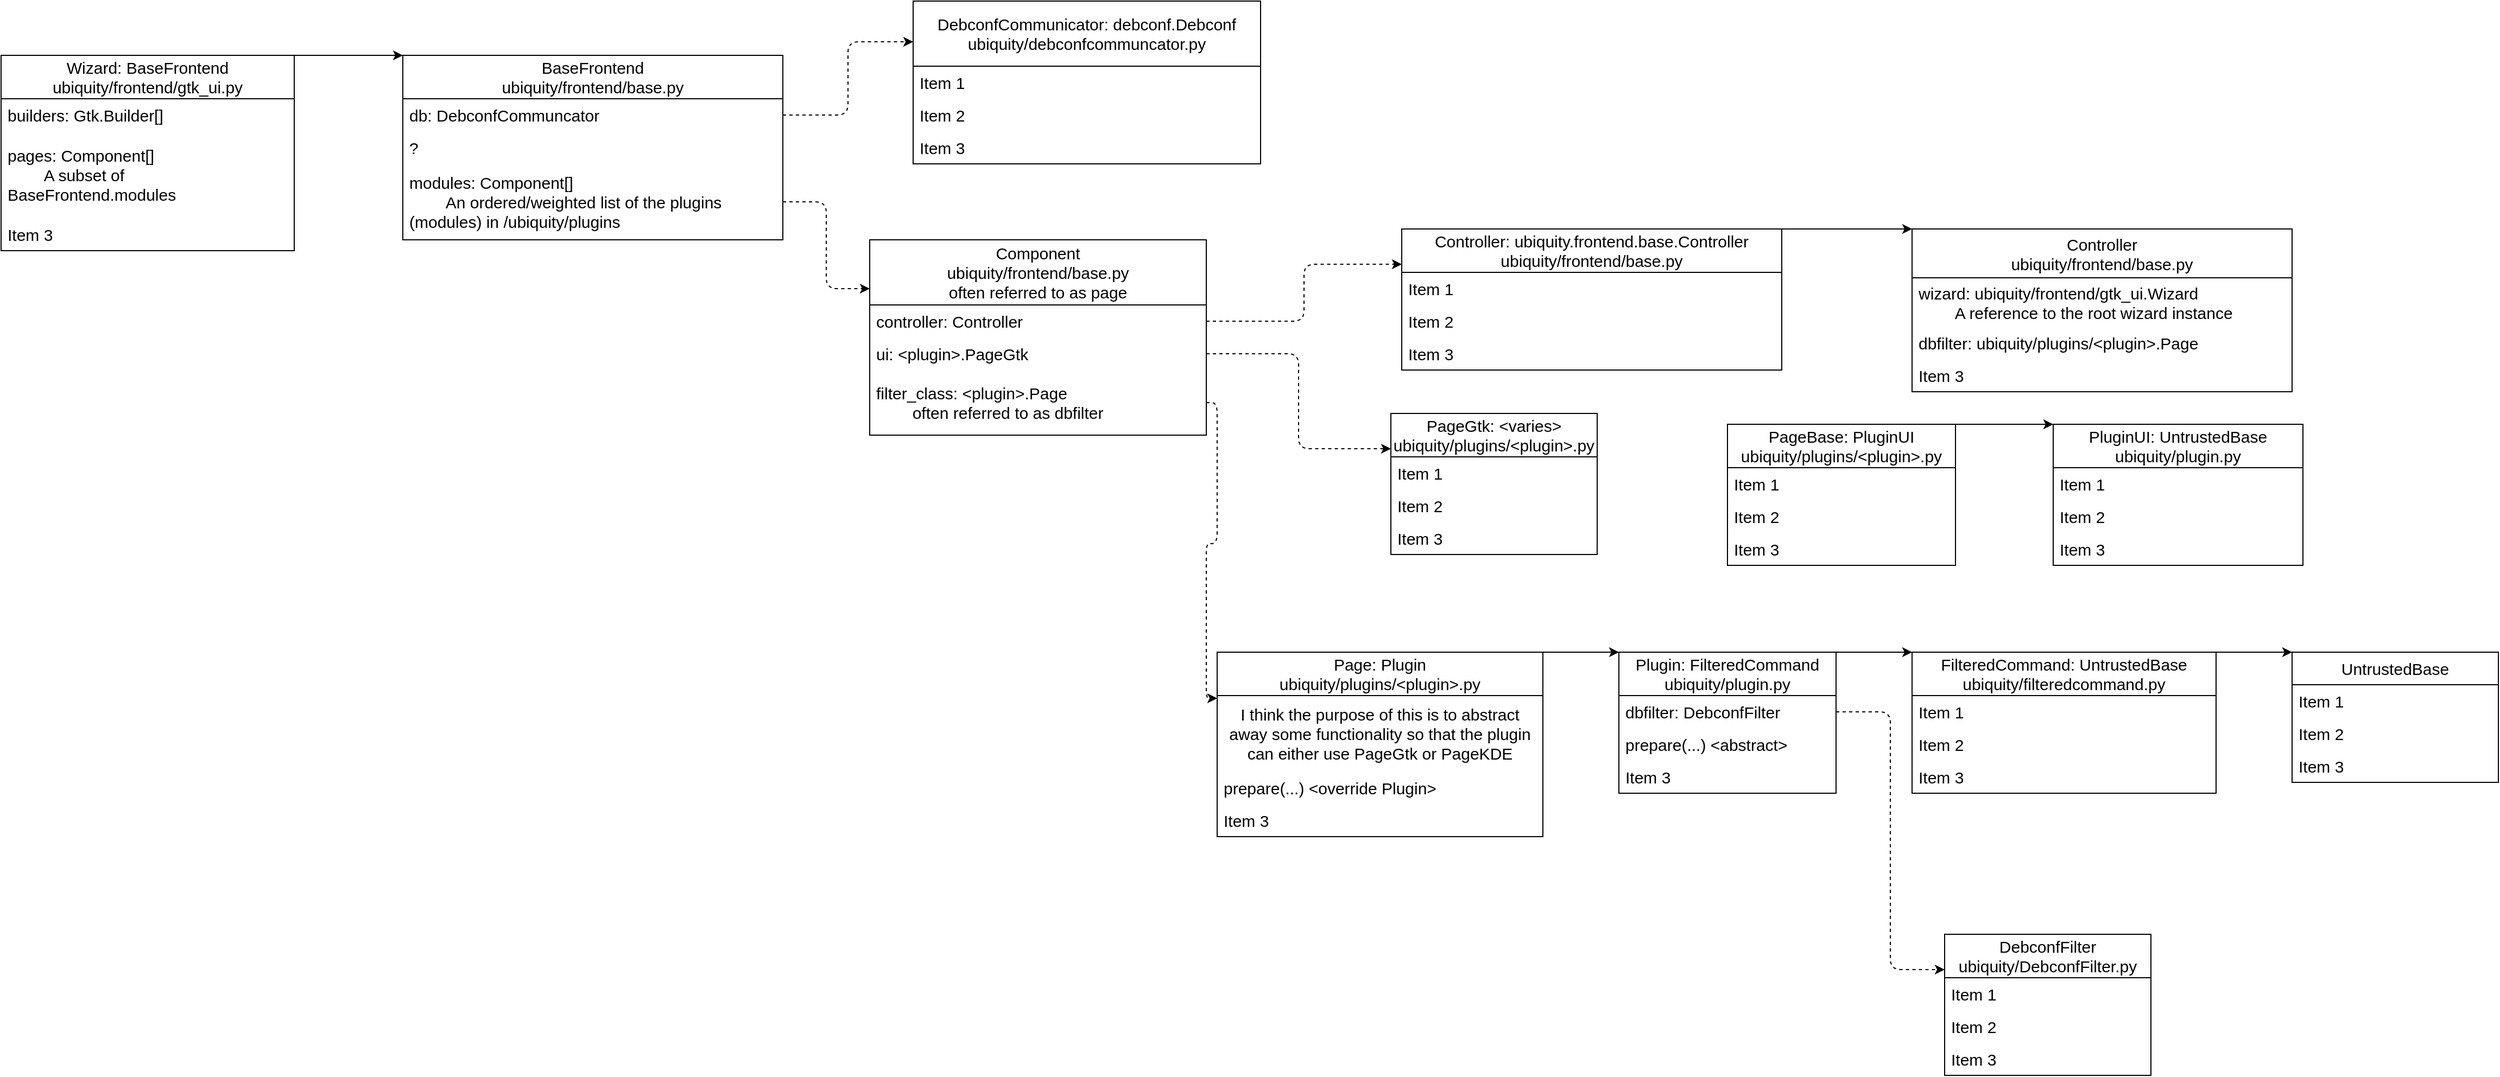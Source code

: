 <mxfile>
    <diagram id="BbroxSyTSzIIFS9SlUYn" name="Page-1">
        <mxGraphModel dx="1192" dy="506" grid="1" gridSize="10" guides="1" tooltips="1" connect="1" arrows="1" fold="1" page="0" pageScale="1" pageWidth="850" pageHeight="1100" math="0" shadow="0">
            <root>
                <mxCell id="0"/>
                <mxCell id="1" parent="0"/>
                <mxCell id="22" style="edgeStyle=none;html=1;exitX=1;exitY=0;exitDx=0;exitDy=0;entryX=0;entryY=0;entryDx=0;entryDy=0;fontSize=15;" parent="1" source="6" target="14" edge="1">
                    <mxGeometry relative="1" as="geometry"/>
                </mxCell>
                <mxCell id="6" value="Wizard: BaseFrontend&lt;br style=&quot;font-size: 15px;&quot;&gt;ubiquity/frontend/gtk_ui.py" style="swimlane;fontStyle=0;childLayout=stackLayout;horizontal=1;startSize=40;horizontalStack=0;resizeParent=1;resizeParentMax=0;resizeLast=0;collapsible=1;marginBottom=0;whiteSpace=wrap;html=1;fontSize=15;" parent="1" vertex="1">
                    <mxGeometry x="-190" y="80" width="270" height="180" as="geometry"/>
                </mxCell>
                <mxCell id="7" value="builders: Gtk.Builder[]" style="text;strokeColor=none;fillColor=none;align=left;verticalAlign=middle;spacingLeft=4;spacingRight=4;overflow=hidden;points=[[0,0.5],[1,0.5]];portConstraint=eastwest;rotatable=0;whiteSpace=wrap;html=1;fontSize=15;" parent="6" vertex="1">
                    <mxGeometry y="40" width="270" height="30" as="geometry"/>
                </mxCell>
                <mxCell id="8" value="pages: Component[]&lt;br&gt;&lt;span style=&quot;white-space: pre;&quot;&gt;&#9;&lt;/span&gt;A subset of BaseFrontend.modules" style="text;strokeColor=none;fillColor=none;align=left;verticalAlign=middle;spacingLeft=4;spacingRight=4;overflow=hidden;points=[[0,0.5],[1,0.5]];portConstraint=eastwest;rotatable=0;whiteSpace=wrap;html=1;fontSize=15;" parent="6" vertex="1">
                    <mxGeometry y="70" width="270" height="80" as="geometry"/>
                </mxCell>
                <mxCell id="9" value="Item 3" style="text;strokeColor=none;fillColor=none;align=left;verticalAlign=middle;spacingLeft=4;spacingRight=4;overflow=hidden;points=[[0,0.5],[1,0.5]];portConstraint=eastwest;rotatable=0;whiteSpace=wrap;html=1;fontSize=15;" parent="6" vertex="1">
                    <mxGeometry y="150" width="270" height="30" as="geometry"/>
                </mxCell>
                <mxCell id="10" value="DebconfCommunicator: debconf.Debconf&lt;br style=&quot;font-size: 15px;&quot;&gt;ubiquity/debconfcommuncator.py" style="swimlane;fontStyle=0;childLayout=stackLayout;horizontal=1;startSize=60;horizontalStack=0;resizeParent=1;resizeParentMax=0;resizeLast=0;collapsible=1;marginBottom=0;whiteSpace=wrap;html=1;fontSize=15;" parent="1" vertex="1">
                    <mxGeometry x="650" y="30" width="320" height="150" as="geometry"/>
                </mxCell>
                <mxCell id="11" value="Item 1" style="text;strokeColor=none;fillColor=none;align=left;verticalAlign=middle;spacingLeft=4;spacingRight=4;overflow=hidden;points=[[0,0.5],[1,0.5]];portConstraint=eastwest;rotatable=0;whiteSpace=wrap;html=1;fontSize=15;" parent="10" vertex="1">
                    <mxGeometry y="60" width="320" height="30" as="geometry"/>
                </mxCell>
                <mxCell id="12" value="Item 2" style="text;strokeColor=none;fillColor=none;align=left;verticalAlign=middle;spacingLeft=4;spacingRight=4;overflow=hidden;points=[[0,0.5],[1,0.5]];portConstraint=eastwest;rotatable=0;whiteSpace=wrap;html=1;fontSize=15;" parent="10" vertex="1">
                    <mxGeometry y="90" width="320" height="30" as="geometry"/>
                </mxCell>
                <mxCell id="13" value="Item 3" style="text;strokeColor=none;fillColor=none;align=left;verticalAlign=middle;spacingLeft=4;spacingRight=4;overflow=hidden;points=[[0,0.5],[1,0.5]];portConstraint=eastwest;rotatable=0;whiteSpace=wrap;html=1;fontSize=15;" parent="10" vertex="1">
                    <mxGeometry y="120" width="320" height="30" as="geometry"/>
                </mxCell>
                <mxCell id="14" value="BaseFrontend&lt;br style=&quot;font-size: 15px;&quot;&gt;ubiquity/frontend/base.py" style="swimlane;fontStyle=0;childLayout=stackLayout;horizontal=1;startSize=40;horizontalStack=0;resizeParent=1;resizeParentMax=0;resizeLast=0;collapsible=1;marginBottom=0;whiteSpace=wrap;html=1;fontSize=15;" parent="1" vertex="1">
                    <mxGeometry x="180" y="80" width="350" height="170" as="geometry"/>
                </mxCell>
                <mxCell id="15" value="db: DebconfCommuncator" style="text;strokeColor=none;fillColor=none;align=left;verticalAlign=middle;spacingLeft=4;spacingRight=4;overflow=hidden;points=[[0,0.5],[1,0.5]];portConstraint=eastwest;rotatable=0;whiteSpace=wrap;html=1;fontSize=15;" parent="14" vertex="1">
                    <mxGeometry y="40" width="350" height="30" as="geometry"/>
                </mxCell>
                <mxCell id="16" value="?" style="text;strokeColor=none;fillColor=none;align=left;verticalAlign=middle;spacingLeft=4;spacingRight=4;overflow=hidden;points=[[0,0.5],[1,0.5]];portConstraint=eastwest;rotatable=0;whiteSpace=wrap;html=1;fontSize=15;" parent="14" vertex="1">
                    <mxGeometry y="70" width="350" height="30" as="geometry"/>
                </mxCell>
                <mxCell id="17" value="modules: Component[]&lt;br&gt;&lt;span style=&quot;white-space: pre;&quot;&gt;&#9;&lt;/span&gt;An ordered/weighted list of the plugins (modules) in /ubiquity/plugins" style="text;strokeColor=none;fillColor=none;align=left;verticalAlign=middle;spacingLeft=4;spacingRight=4;overflow=hidden;points=[[0,0.5],[1,0.5]];portConstraint=eastwest;rotatable=0;whiteSpace=wrap;html=1;fontSize=15;" parent="14" vertex="1">
                    <mxGeometry y="100" width="350" height="70" as="geometry"/>
                </mxCell>
                <mxCell id="56" style="edgeStyle=none;html=1;exitX=1;exitY=0;exitDx=0;exitDy=0;entryX=0;entryY=0;entryDx=0;entryDy=0;fontSize=15;" parent="1" source="18" target="52" edge="1">
                    <mxGeometry relative="1" as="geometry"/>
                </mxCell>
                <mxCell id="18" value="Page: Plugin&lt;br&gt;ubiquity/plugins/&amp;lt;plugin&amp;gt;.py" style="swimlane;fontStyle=0;childLayout=stackLayout;horizontal=1;startSize=40;horizontalStack=0;resizeParent=1;resizeParentMax=0;resizeLast=0;collapsible=1;marginBottom=0;whiteSpace=wrap;html=1;fontSize=15;" parent="1" vertex="1">
                    <mxGeometry x="930" y="630" width="300" height="170" as="geometry"/>
                </mxCell>
                <mxCell id="19" value="I think the purpose of this is to abstract away some functionality so that the plugin can either use PageGtk or PageKDE" style="text;strokeColor=none;fillColor=none;align=center;verticalAlign=middle;spacingLeft=4;spacingRight=4;overflow=hidden;points=[[0,0.5],[1,0.5]];portConstraint=eastwest;rotatable=0;whiteSpace=wrap;html=1;fontSize=15;" parent="18" vertex="1">
                    <mxGeometry y="40" width="300" height="70" as="geometry"/>
                </mxCell>
                <mxCell id="20" value="prepare(...) &amp;lt;override Plugin&amp;gt;" style="text;strokeColor=none;fillColor=none;align=left;verticalAlign=middle;spacingLeft=4;spacingRight=4;overflow=hidden;points=[[0,0.5],[1,0.5]];portConstraint=eastwest;rotatable=0;whiteSpace=wrap;html=1;fontSize=15;" parent="18" vertex="1">
                    <mxGeometry y="110" width="300" height="30" as="geometry"/>
                </mxCell>
                <mxCell id="21" value="Item 3" style="text;strokeColor=none;fillColor=none;align=left;verticalAlign=middle;spacingLeft=4;spacingRight=4;overflow=hidden;points=[[0,0.5],[1,0.5]];portConstraint=eastwest;rotatable=0;whiteSpace=wrap;html=1;fontSize=15;" parent="18" vertex="1">
                    <mxGeometry y="140" width="300" height="30" as="geometry"/>
                </mxCell>
                <mxCell id="23" style="edgeStyle=orthogonalEdgeStyle;html=1;exitX=1;exitY=0.5;exitDx=0;exitDy=0;entryX=0;entryY=0.25;entryDx=0;entryDy=0;dashed=1;fontSize=15;" parent="1" source="15" target="10" edge="1">
                    <mxGeometry relative="1" as="geometry">
                        <mxPoint x="560" y="135" as="targetPoint"/>
                    </mxGeometry>
                </mxCell>
                <mxCell id="24" value="Component&lt;br style=&quot;font-size: 15px;&quot;&gt;ubiquity/frontend/base.py&lt;br&gt;often referred to as page" style="swimlane;fontStyle=0;childLayout=stackLayout;horizontal=1;startSize=60;horizontalStack=0;resizeParent=1;resizeParentMax=0;resizeLast=0;collapsible=1;marginBottom=0;whiteSpace=wrap;html=1;fontSize=15;" parent="1" vertex="1">
                    <mxGeometry x="610" y="250" width="310" height="180" as="geometry"/>
                </mxCell>
                <mxCell id="25" value="controller: Controller" style="text;strokeColor=none;fillColor=none;align=left;verticalAlign=middle;spacingLeft=4;spacingRight=4;overflow=hidden;points=[[0,0.5],[1,0.5]];portConstraint=eastwest;rotatable=0;whiteSpace=wrap;html=1;fontSize=15;" parent="24" vertex="1">
                    <mxGeometry y="60" width="310" height="30" as="geometry"/>
                </mxCell>
                <mxCell id="26" value="ui: &amp;lt;plugin&amp;gt;.PageGtk" style="text;strokeColor=none;fillColor=none;align=left;verticalAlign=middle;spacingLeft=4;spacingRight=4;overflow=hidden;points=[[0,0.5],[1,0.5]];portConstraint=eastwest;rotatable=0;whiteSpace=wrap;html=1;fontSize=15;" parent="24" vertex="1">
                    <mxGeometry y="90" width="310" height="30" as="geometry"/>
                </mxCell>
                <mxCell id="49" value="filter_class: &amp;lt;plugin&amp;gt;.Page&lt;br&gt;&lt;span style=&quot;white-space: pre;&quot;&gt;&#9;&lt;/span&gt;often referred to as dbfilter" style="text;strokeColor=none;fillColor=none;align=left;verticalAlign=middle;spacingLeft=4;spacingRight=4;overflow=hidden;points=[[0,0.5],[1,0.5]];portConstraint=eastwest;rotatable=0;whiteSpace=wrap;html=1;fontSize=15;" parent="24" vertex="1">
                    <mxGeometry y="120" width="310" height="60" as="geometry"/>
                </mxCell>
                <mxCell id="28" style="edgeStyle=orthogonalEdgeStyle;html=1;exitX=1;exitY=0.5;exitDx=0;exitDy=0;entryX=0;entryY=0.25;entryDx=0;entryDy=0;dashed=1;fontSize=15;" parent="1" source="17" target="24" edge="1">
                    <mxGeometry relative="1" as="geometry"/>
                </mxCell>
                <mxCell id="51" style="edgeStyle=none;html=1;exitX=1;exitY=0;exitDx=0;exitDy=0;entryX=0;entryY=0;entryDx=0;entryDy=0;fontSize=15;" parent="1" source="29" target="41" edge="1">
                    <mxGeometry relative="1" as="geometry"/>
                </mxCell>
                <mxCell id="29" value="Controller: ubiquity.frontend.base.Controller&lt;br style=&quot;font-size: 15px;&quot;&gt;ubiquity/frontend/base.py" style="swimlane;fontStyle=0;childLayout=stackLayout;horizontal=1;startSize=40;horizontalStack=0;resizeParent=1;resizeParentMax=0;resizeLast=0;collapsible=1;marginBottom=0;whiteSpace=wrap;html=1;fontSize=15;" parent="1" vertex="1">
                    <mxGeometry x="1100" y="240" width="350" height="130" as="geometry"/>
                </mxCell>
                <mxCell id="30" value="Item 1" style="text;strokeColor=none;fillColor=none;align=left;verticalAlign=middle;spacingLeft=4;spacingRight=4;overflow=hidden;points=[[0,0.5],[1,0.5]];portConstraint=eastwest;rotatable=0;whiteSpace=wrap;html=1;fontSize=15;" parent="29" vertex="1">
                    <mxGeometry y="40" width="350" height="30" as="geometry"/>
                </mxCell>
                <mxCell id="31" value="Item 2" style="text;strokeColor=none;fillColor=none;align=left;verticalAlign=middle;spacingLeft=4;spacingRight=4;overflow=hidden;points=[[0,0.5],[1,0.5]];portConstraint=eastwest;rotatable=0;whiteSpace=wrap;html=1;fontSize=15;" parent="29" vertex="1">
                    <mxGeometry y="70" width="350" height="30" as="geometry"/>
                </mxCell>
                <mxCell id="32" value="Item 3" style="text;strokeColor=none;fillColor=none;align=left;verticalAlign=middle;spacingLeft=4;spacingRight=4;overflow=hidden;points=[[0,0.5],[1,0.5]];portConstraint=eastwest;rotatable=0;whiteSpace=wrap;html=1;fontSize=15;" parent="29" vertex="1">
                    <mxGeometry y="100" width="350" height="30" as="geometry"/>
                </mxCell>
                <mxCell id="33" style="edgeStyle=orthogonalEdgeStyle;html=1;exitX=1;exitY=0.5;exitDx=0;exitDy=0;entryX=0;entryY=0.25;entryDx=0;entryDy=0;dashed=1;fontSize=15;" parent="1" source="25" target="29" edge="1">
                    <mxGeometry relative="1" as="geometry"/>
                </mxCell>
                <mxCell id="34" value="PageGtk: &amp;lt;varies&amp;gt;&lt;br style=&quot;font-size: 15px;&quot;&gt;ubiquity/plugins/&amp;lt;plugin&amp;gt;.py" style="swimlane;fontStyle=0;childLayout=stackLayout;horizontal=1;startSize=40;horizontalStack=0;resizeParent=1;resizeParentMax=0;resizeLast=0;collapsible=1;marginBottom=0;whiteSpace=wrap;html=1;fontSize=15;" parent="1" vertex="1">
                    <mxGeometry x="1090" y="410" width="190" height="130" as="geometry"/>
                </mxCell>
                <mxCell id="35" value="Item 1" style="text;strokeColor=none;fillColor=none;align=left;verticalAlign=middle;spacingLeft=4;spacingRight=4;overflow=hidden;points=[[0,0.5],[1,0.5]];portConstraint=eastwest;rotatable=0;whiteSpace=wrap;html=1;fontSize=15;" parent="34" vertex="1">
                    <mxGeometry y="40" width="190" height="30" as="geometry"/>
                </mxCell>
                <mxCell id="36" value="Item 2" style="text;strokeColor=none;fillColor=none;align=left;verticalAlign=middle;spacingLeft=4;spacingRight=4;overflow=hidden;points=[[0,0.5],[1,0.5]];portConstraint=eastwest;rotatable=0;whiteSpace=wrap;html=1;fontSize=15;" parent="34" vertex="1">
                    <mxGeometry y="70" width="190" height="30" as="geometry"/>
                </mxCell>
                <mxCell id="37" value="Item 3" style="text;strokeColor=none;fillColor=none;align=left;verticalAlign=middle;spacingLeft=4;spacingRight=4;overflow=hidden;points=[[0,0.5],[1,0.5]];portConstraint=eastwest;rotatable=0;whiteSpace=wrap;html=1;fontSize=15;" parent="34" vertex="1">
                    <mxGeometry y="100" width="190" height="30" as="geometry"/>
                </mxCell>
                <mxCell id="39" style="edgeStyle=orthogonalEdgeStyle;html=1;exitX=1;exitY=0.5;exitDx=0;exitDy=0;entryX=0;entryY=0.25;entryDx=0;entryDy=0;dashed=1;fontSize=15;" parent="1" source="26" target="34" edge="1">
                    <mxGeometry relative="1" as="geometry"/>
                </mxCell>
                <mxCell id="41" value="Controller&lt;br&gt;ubiquity/frontend/base.py" style="swimlane;fontStyle=0;childLayout=stackLayout;horizontal=1;startSize=45;horizontalStack=0;resizeParent=1;resizeParentMax=0;resizeLast=0;collapsible=1;marginBottom=0;whiteSpace=wrap;html=1;fontSize=15;" parent="1" vertex="1">
                    <mxGeometry x="1570" y="240" width="350" height="150" as="geometry"/>
                </mxCell>
                <mxCell id="42" value="wizard: ubiquity/frontend/gtk_ui.Wizard&lt;br&gt;&lt;span style=&quot;white-space: pre;&quot;&gt;&#9;&lt;/span&gt;A reference to the root wizard instance" style="text;strokeColor=none;fillColor=none;align=left;verticalAlign=middle;spacingLeft=4;spacingRight=4;overflow=hidden;points=[[0,0.5],[1,0.5]];portConstraint=eastwest;rotatable=0;whiteSpace=wrap;html=1;fontSize=15;" parent="41" vertex="1">
                    <mxGeometry y="45" width="350" height="45" as="geometry"/>
                </mxCell>
                <mxCell id="43" value="dbfilter: ubiquity/plugins/&amp;lt;plugin&amp;gt;.Page" style="text;strokeColor=none;fillColor=none;align=left;verticalAlign=middle;spacingLeft=4;spacingRight=4;overflow=hidden;points=[[0,0.5],[1,0.5]];portConstraint=eastwest;rotatable=0;whiteSpace=wrap;html=1;fontSize=15;" parent="41" vertex="1">
                    <mxGeometry y="90" width="350" height="30" as="geometry"/>
                </mxCell>
                <mxCell id="44" value="Item 3" style="text;strokeColor=none;fillColor=none;align=left;verticalAlign=middle;spacingLeft=4;spacingRight=4;overflow=hidden;points=[[0,0.5],[1,0.5]];portConstraint=eastwest;rotatable=0;whiteSpace=wrap;html=1;fontSize=15;" parent="41" vertex="1">
                    <mxGeometry y="120" width="350" height="30" as="geometry"/>
                </mxCell>
                <mxCell id="61" style="edgeStyle=none;html=1;exitX=1;exitY=0;exitDx=0;exitDy=0;entryX=0;entryY=0;entryDx=0;entryDy=0;fontSize=15;" parent="1" source="52" target="57" edge="1">
                    <mxGeometry relative="1" as="geometry"/>
                </mxCell>
                <mxCell id="52" value="Plugin: FilteredCommand&lt;br&gt;ubiquity/plugin.py" style="swimlane;fontStyle=0;childLayout=stackLayout;horizontal=1;startSize=40;horizontalStack=0;resizeParent=1;resizeParentMax=0;resizeLast=0;collapsible=1;marginBottom=0;whiteSpace=wrap;html=1;fontSize=15;" parent="1" vertex="1">
                    <mxGeometry x="1300" y="630" width="200" height="130" as="geometry"/>
                </mxCell>
                <mxCell id="54" value="dbfilter: DebconfFilter" style="text;strokeColor=none;fillColor=none;align=left;verticalAlign=middle;spacingLeft=4;spacingRight=4;overflow=hidden;points=[[0,0.5],[1,0.5]];portConstraint=eastwest;rotatable=0;whiteSpace=wrap;html=1;fontSize=15;" parent="52" vertex="1">
                    <mxGeometry y="40" width="200" height="30" as="geometry"/>
                </mxCell>
                <mxCell id="53" value="prepare(...) &amp;lt;abstract&amp;gt;" style="text;strokeColor=none;fillColor=none;align=left;verticalAlign=middle;spacingLeft=4;spacingRight=4;overflow=hidden;points=[[0,0.5],[1,0.5]];portConstraint=eastwest;rotatable=0;whiteSpace=wrap;html=1;fontSize=15;" parent="52" vertex="1">
                    <mxGeometry y="70" width="200" height="30" as="geometry"/>
                </mxCell>
                <mxCell id="55" value="Item 3" style="text;strokeColor=none;fillColor=none;align=left;verticalAlign=middle;spacingLeft=4;spacingRight=4;overflow=hidden;points=[[0,0.5],[1,0.5]];portConstraint=eastwest;rotatable=0;whiteSpace=wrap;html=1;fontSize=15;" parent="52" vertex="1">
                    <mxGeometry y="100" width="200" height="30" as="geometry"/>
                </mxCell>
                <mxCell id="66" style="edgeStyle=none;html=1;exitX=1;exitY=0;exitDx=0;exitDy=0;entryX=0;entryY=0;entryDx=0;entryDy=0;fontSize=15;" parent="1" source="57" target="62" edge="1">
                    <mxGeometry relative="1" as="geometry"/>
                </mxCell>
                <mxCell id="57" value="FilteredCommand: UntrustedBase&lt;br&gt;ubiquity/filteredcommand.py" style="swimlane;fontStyle=0;childLayout=stackLayout;horizontal=1;startSize=40;horizontalStack=0;resizeParent=1;resizeParentMax=0;resizeLast=0;collapsible=1;marginBottom=0;whiteSpace=wrap;html=1;fontSize=15;" parent="1" vertex="1">
                    <mxGeometry x="1570" y="630" width="280" height="130" as="geometry"/>
                </mxCell>
                <mxCell id="58" value="Item 1" style="text;strokeColor=none;fillColor=none;align=left;verticalAlign=middle;spacingLeft=4;spacingRight=4;overflow=hidden;points=[[0,0.5],[1,0.5]];portConstraint=eastwest;rotatable=0;whiteSpace=wrap;html=1;fontSize=15;" parent="57" vertex="1">
                    <mxGeometry y="40" width="280" height="30" as="geometry"/>
                </mxCell>
                <mxCell id="59" value="Item 2" style="text;strokeColor=none;fillColor=none;align=left;verticalAlign=middle;spacingLeft=4;spacingRight=4;overflow=hidden;points=[[0,0.5],[1,0.5]];portConstraint=eastwest;rotatable=0;whiteSpace=wrap;html=1;fontSize=15;" parent="57" vertex="1">
                    <mxGeometry y="70" width="280" height="30" as="geometry"/>
                </mxCell>
                <mxCell id="60" value="Item 3" style="text;strokeColor=none;fillColor=none;align=left;verticalAlign=middle;spacingLeft=4;spacingRight=4;overflow=hidden;points=[[0,0.5],[1,0.5]];portConstraint=eastwest;rotatable=0;whiteSpace=wrap;html=1;fontSize=15;" parent="57" vertex="1">
                    <mxGeometry y="100" width="280" height="30" as="geometry"/>
                </mxCell>
                <mxCell id="62" value="UntrustedBase" style="swimlane;fontStyle=0;childLayout=stackLayout;horizontal=1;startSize=30;horizontalStack=0;resizeParent=1;resizeParentMax=0;resizeLast=0;collapsible=1;marginBottom=0;whiteSpace=wrap;html=1;fontSize=15;" parent="1" vertex="1">
                    <mxGeometry x="1920" y="630" width="190" height="120" as="geometry"/>
                </mxCell>
                <mxCell id="63" value="Item 1" style="text;strokeColor=none;fillColor=none;align=left;verticalAlign=middle;spacingLeft=4;spacingRight=4;overflow=hidden;points=[[0,0.5],[1,0.5]];portConstraint=eastwest;rotatable=0;whiteSpace=wrap;html=1;fontSize=15;" parent="62" vertex="1">
                    <mxGeometry y="30" width="190" height="30" as="geometry"/>
                </mxCell>
                <mxCell id="64" value="Item 2" style="text;strokeColor=none;fillColor=none;align=left;verticalAlign=middle;spacingLeft=4;spacingRight=4;overflow=hidden;points=[[0,0.5],[1,0.5]];portConstraint=eastwest;rotatable=0;whiteSpace=wrap;html=1;fontSize=15;" parent="62" vertex="1">
                    <mxGeometry y="60" width="190" height="30" as="geometry"/>
                </mxCell>
                <mxCell id="65" value="Item 3" style="text;strokeColor=none;fillColor=none;align=left;verticalAlign=middle;spacingLeft=4;spacingRight=4;overflow=hidden;points=[[0,0.5],[1,0.5]];portConstraint=eastwest;rotatable=0;whiteSpace=wrap;html=1;fontSize=15;" parent="62" vertex="1">
                    <mxGeometry y="90" width="190" height="30" as="geometry"/>
                </mxCell>
                <mxCell id="68" style="edgeStyle=orthogonalEdgeStyle;html=1;exitX=1;exitY=0.5;exitDx=0;exitDy=0;entryX=0;entryY=0.25;entryDx=0;entryDy=0;fontSize=15;dashed=1;" parent="1" source="49" target="18" edge="1">
                    <mxGeometry relative="1" as="geometry"/>
                </mxCell>
                <mxCell id="77" style="html=1;exitX=1;exitY=0;exitDx=0;exitDy=0;entryX=0;entryY=0;entryDx=0;entryDy=0;fontSize=15;" parent="1" source="69" target="73" edge="1">
                    <mxGeometry relative="1" as="geometry"/>
                </mxCell>
                <mxCell id="69" value="PageBase: PluginUI&lt;br&gt;ubiquity/plugins/&amp;lt;plugin&amp;gt;.py" style="swimlane;fontStyle=0;childLayout=stackLayout;horizontal=1;startSize=40;horizontalStack=0;resizeParent=1;resizeParentMax=0;resizeLast=0;collapsible=1;marginBottom=0;whiteSpace=wrap;html=1;fontSize=15;" parent="1" vertex="1">
                    <mxGeometry x="1400" y="420" width="210" height="130" as="geometry"/>
                </mxCell>
                <mxCell id="70" value="Item 1" style="text;strokeColor=none;fillColor=none;align=left;verticalAlign=middle;spacingLeft=4;spacingRight=4;overflow=hidden;points=[[0,0.5],[1,0.5]];portConstraint=eastwest;rotatable=0;whiteSpace=wrap;html=1;fontSize=15;" parent="69" vertex="1">
                    <mxGeometry y="40" width="210" height="30" as="geometry"/>
                </mxCell>
                <mxCell id="71" value="Item 2" style="text;strokeColor=none;fillColor=none;align=left;verticalAlign=middle;spacingLeft=4;spacingRight=4;overflow=hidden;points=[[0,0.5],[1,0.5]];portConstraint=eastwest;rotatable=0;whiteSpace=wrap;html=1;fontSize=15;" parent="69" vertex="1">
                    <mxGeometry y="70" width="210" height="30" as="geometry"/>
                </mxCell>
                <mxCell id="72" value="Item 3" style="text;strokeColor=none;fillColor=none;align=left;verticalAlign=middle;spacingLeft=4;spacingRight=4;overflow=hidden;points=[[0,0.5],[1,0.5]];portConstraint=eastwest;rotatable=0;whiteSpace=wrap;html=1;fontSize=15;" parent="69" vertex="1">
                    <mxGeometry y="100" width="210" height="30" as="geometry"/>
                </mxCell>
                <mxCell id="73" value="PluginUI: UntrustedBase&lt;br&gt;ubiquity/plugin.py" style="swimlane;fontStyle=0;childLayout=stackLayout;horizontal=1;startSize=40;horizontalStack=0;resizeParent=1;resizeParentMax=0;resizeLast=0;collapsible=1;marginBottom=0;whiteSpace=wrap;html=1;fontSize=15;" parent="1" vertex="1">
                    <mxGeometry x="1700" y="420" width="230" height="130" as="geometry"/>
                </mxCell>
                <mxCell id="74" value="Item 1" style="text;strokeColor=none;fillColor=none;align=left;verticalAlign=middle;spacingLeft=4;spacingRight=4;overflow=hidden;points=[[0,0.5],[1,0.5]];portConstraint=eastwest;rotatable=0;whiteSpace=wrap;html=1;fontSize=15;" parent="73" vertex="1">
                    <mxGeometry y="40" width="230" height="30" as="geometry"/>
                </mxCell>
                <mxCell id="75" value="Item 2" style="text;strokeColor=none;fillColor=none;align=left;verticalAlign=middle;spacingLeft=4;spacingRight=4;overflow=hidden;points=[[0,0.5],[1,0.5]];portConstraint=eastwest;rotatable=0;whiteSpace=wrap;html=1;fontSize=15;" parent="73" vertex="1">
                    <mxGeometry y="70" width="230" height="30" as="geometry"/>
                </mxCell>
                <mxCell id="76" value="Item 3" style="text;strokeColor=none;fillColor=none;align=left;verticalAlign=middle;spacingLeft=4;spacingRight=4;overflow=hidden;points=[[0,0.5],[1,0.5]];portConstraint=eastwest;rotatable=0;whiteSpace=wrap;html=1;fontSize=15;" parent="73" vertex="1">
                    <mxGeometry y="100" width="230" height="30" as="geometry"/>
                </mxCell>
                <mxCell id="83" value="DebconfFilter&lt;br&gt;ubiquity/DebconfFilter.py" style="swimlane;fontStyle=0;childLayout=stackLayout;horizontal=1;startSize=40;horizontalStack=0;resizeParent=1;resizeParentMax=0;resizeLast=0;collapsible=1;marginBottom=0;whiteSpace=wrap;html=1;fontSize=15;" vertex="1" parent="1">
                    <mxGeometry x="1600" y="890" width="190" height="130" as="geometry"/>
                </mxCell>
                <mxCell id="84" value="Item 1" style="text;strokeColor=none;fillColor=none;align=left;verticalAlign=middle;spacingLeft=4;spacingRight=4;overflow=hidden;points=[[0,0.5],[1,0.5]];portConstraint=eastwest;rotatable=0;whiteSpace=wrap;html=1;fontSize=15;" vertex="1" parent="83">
                    <mxGeometry y="40" width="190" height="30" as="geometry"/>
                </mxCell>
                <mxCell id="85" value="Item 2" style="text;strokeColor=none;fillColor=none;align=left;verticalAlign=middle;spacingLeft=4;spacingRight=4;overflow=hidden;points=[[0,0.5],[1,0.5]];portConstraint=eastwest;rotatable=0;whiteSpace=wrap;html=1;fontSize=15;" vertex="1" parent="83">
                    <mxGeometry y="70" width="190" height="30" as="geometry"/>
                </mxCell>
                <mxCell id="86" value="Item 3" style="text;strokeColor=none;fillColor=none;align=left;verticalAlign=middle;spacingLeft=4;spacingRight=4;overflow=hidden;points=[[0,0.5],[1,0.5]];portConstraint=eastwest;rotatable=0;whiteSpace=wrap;html=1;fontSize=15;" vertex="1" parent="83">
                    <mxGeometry y="100" width="190" height="30" as="geometry"/>
                </mxCell>
                <mxCell id="88" style="edgeStyle=orthogonalEdgeStyle;html=1;exitX=1;exitY=0.5;exitDx=0;exitDy=0;entryX=0;entryY=0.25;entryDx=0;entryDy=0;dashed=1;" edge="1" parent="1" source="54" target="83">
                    <mxGeometry relative="1" as="geometry"/>
                </mxCell>
            </root>
        </mxGraphModel>
    </diagram>
</mxfile>
